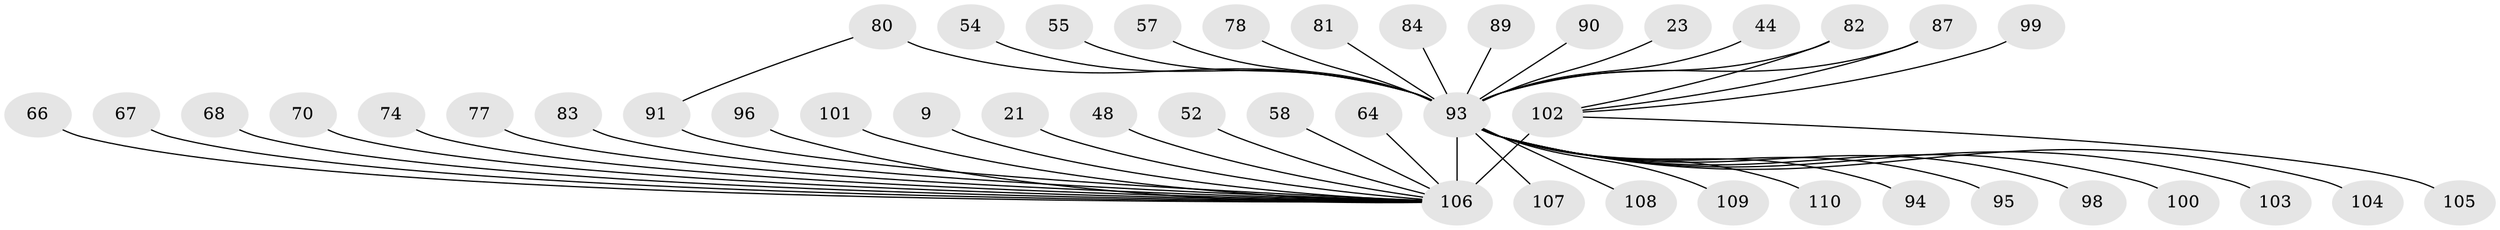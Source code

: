 // original degree distribution, {22: 0.00909090909090909, 13: 0.00909090909090909, 29: 0.00909090909090909, 8: 0.01818181818181818, 3: 0.09090909090909091, 1: 0.44545454545454544, 7: 0.01818181818181818, 2: 0.2909090909090909, 5: 0.045454545454545456, 6: 0.02727272727272727, 12: 0.00909090909090909, 14: 0.00909090909090909, 9: 0.01818181818181818}
// Generated by graph-tools (version 1.1) at 2025/50/03/04/25 21:50:27]
// undirected, 44 vertices, 46 edges
graph export_dot {
graph [start="1"]
  node [color=gray90,style=filled];
  9;
  21;
  23;
  44;
  48;
  52;
  54;
  55;
  57 [super="+46"];
  58;
  64;
  66;
  67;
  68;
  70;
  74;
  77 [super="+12"];
  78;
  80 [super="+11+59"];
  81;
  82 [super="+26"];
  83;
  84 [super="+60"];
  87 [super="+56"];
  89;
  90 [super="+73"];
  91 [super="+18"];
  93 [super="+19+25+86+6+15+22+29+30+31+32+38+39+41+42"];
  94;
  95;
  96;
  98;
  99;
  100;
  101;
  102 [super="+97+45+50"];
  103;
  104;
  105;
  106 [super="+85+92"];
  107 [super="+40"];
  108;
  109 [super="+65"];
  110;
  9 -- 106;
  21 -- 106;
  23 -- 93 [weight=2];
  44 -- 93;
  48 -- 106;
  52 -- 106;
  54 -- 93;
  55 -- 93;
  57 -- 93 [weight=2];
  58 -- 106;
  64 -- 106;
  66 -- 106;
  67 -- 106;
  68 -- 106;
  70 -- 106;
  74 -- 106 [weight=2];
  77 -- 106;
  78 -- 93;
  80 -- 93 [weight=4];
  80 -- 91;
  81 -- 93 [weight=2];
  82 -- 93 [weight=2];
  82 -- 102;
  83 -- 106;
  84 -- 93;
  87 -- 93;
  87 -- 102;
  89 -- 93;
  90 -- 93;
  91 -- 106;
  93 -- 107 [weight=2];
  93 -- 106 [weight=25];
  93 -- 108;
  93 -- 94;
  93 -- 95;
  93 -- 98;
  93 -- 100;
  93 -- 103;
  93 -- 104;
  93 -- 109;
  93 -- 110;
  96 -- 106;
  99 -- 102;
  101 -- 106;
  102 -- 105;
  102 -- 106 [weight=10];
}
